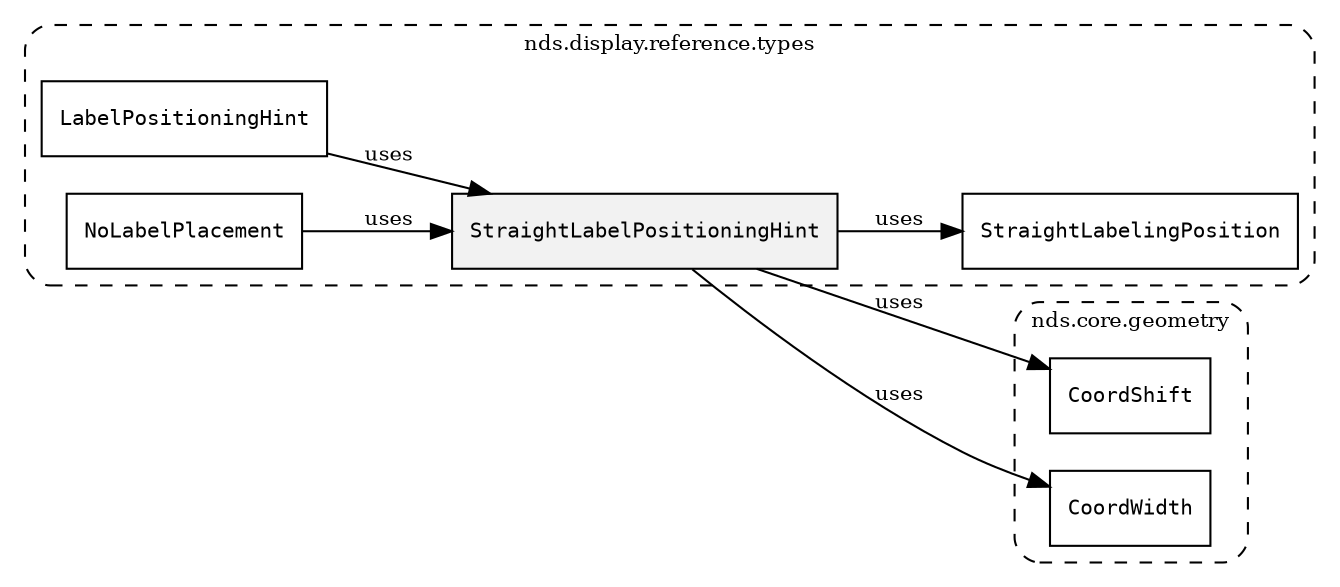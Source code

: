 /**
 * This dot file creates symbol collaboration diagram for StraightLabelPositioningHint.
 */
digraph ZSERIO
{
    node [shape=box, fontsize=10];
    rankdir="LR";
    fontsize=10;
    tooltip="StraightLabelPositioningHint collaboration diagram";

    subgraph "cluster_nds.display.reference.types"
    {
        style="dashed, rounded";
        label="nds.display.reference.types";
        tooltip="Package nds.display.reference.types";
        href="../../../content/packages/nds.display.reference.types.html#Package-nds-display-reference-types";
        target="_parent";

        "StraightLabelPositioningHint" [style="filled", fillcolor="#0000000D", target="_parent", label=<<font face="monospace"><table align="center" border="0" cellspacing="0" cellpadding="0"><tr><td href="../../../content/packages/nds.display.reference.types.html#Structure-StraightLabelPositioningHint" title="Structure defined in nds.display.reference.types">StraightLabelPositioningHint</td></tr></table></font>>];
        "StraightLabelingPosition" [target="_parent", label=<<font face="monospace"><table align="center" border="0" cellspacing="0" cellpadding="0"><tr><td href="../../../content/packages/nds.display.reference.types.html#Structure-StraightLabelingPosition" title="Structure defined in nds.display.reference.types">StraightLabelingPosition</td></tr></table></font>>];
        "LabelPositioningHint" [target="_parent", label=<<font face="monospace"><table align="center" border="0" cellspacing="0" cellpadding="0"><tr><td href="../../../content/packages/nds.display.reference.types.html#Structure-LabelPositioningHint" title="Structure defined in nds.display.reference.types">LabelPositioningHint</td></tr></table></font>>];
        "NoLabelPlacement" [target="_parent", label=<<font face="monospace"><table align="center" border="0" cellspacing="0" cellpadding="0"><tr><td href="../../../content/packages/nds.display.reference.types.html#Subtype-NoLabelPlacement" title="Subtype defined in nds.display.reference.types">NoLabelPlacement</td></tr></table></font>>];
    }

    subgraph "cluster_nds.core.geometry"
    {
        style="dashed, rounded";
        label="nds.core.geometry";
        tooltip="Package nds.core.geometry";
        href="../../../content/packages/nds.core.geometry.html#Package-nds-core-geometry";
        target="_parent";

        "CoordShift" [target="_parent", label=<<font face="monospace"><table align="center" border="0" cellspacing="0" cellpadding="0"><tr><td href="../../../content/packages/nds.core.geometry.html#Subtype-CoordShift" title="Subtype defined in nds.core.geometry">CoordShift</td></tr></table></font>>];
        "CoordWidth" [target="_parent", label=<<font face="monospace"><table align="center" border="0" cellspacing="0" cellpadding="0"><tr><td href="../../../content/packages/nds.core.geometry.html#Subtype-CoordWidth" title="Subtype defined in nds.core.geometry">CoordWidth</td></tr></table></font>>];
    }

    "StraightLabelPositioningHint" -> "CoordShift" [label="uses", fontsize=10];
    "StraightLabelPositioningHint" -> "CoordWidth" [label="uses", fontsize=10];
    "StraightLabelPositioningHint" -> "StraightLabelingPosition" [label="uses", fontsize=10];
    "LabelPositioningHint" -> "StraightLabelPositioningHint" [label="uses", fontsize=10];
    "NoLabelPlacement" -> "StraightLabelPositioningHint" [label="uses", fontsize=10];
}
